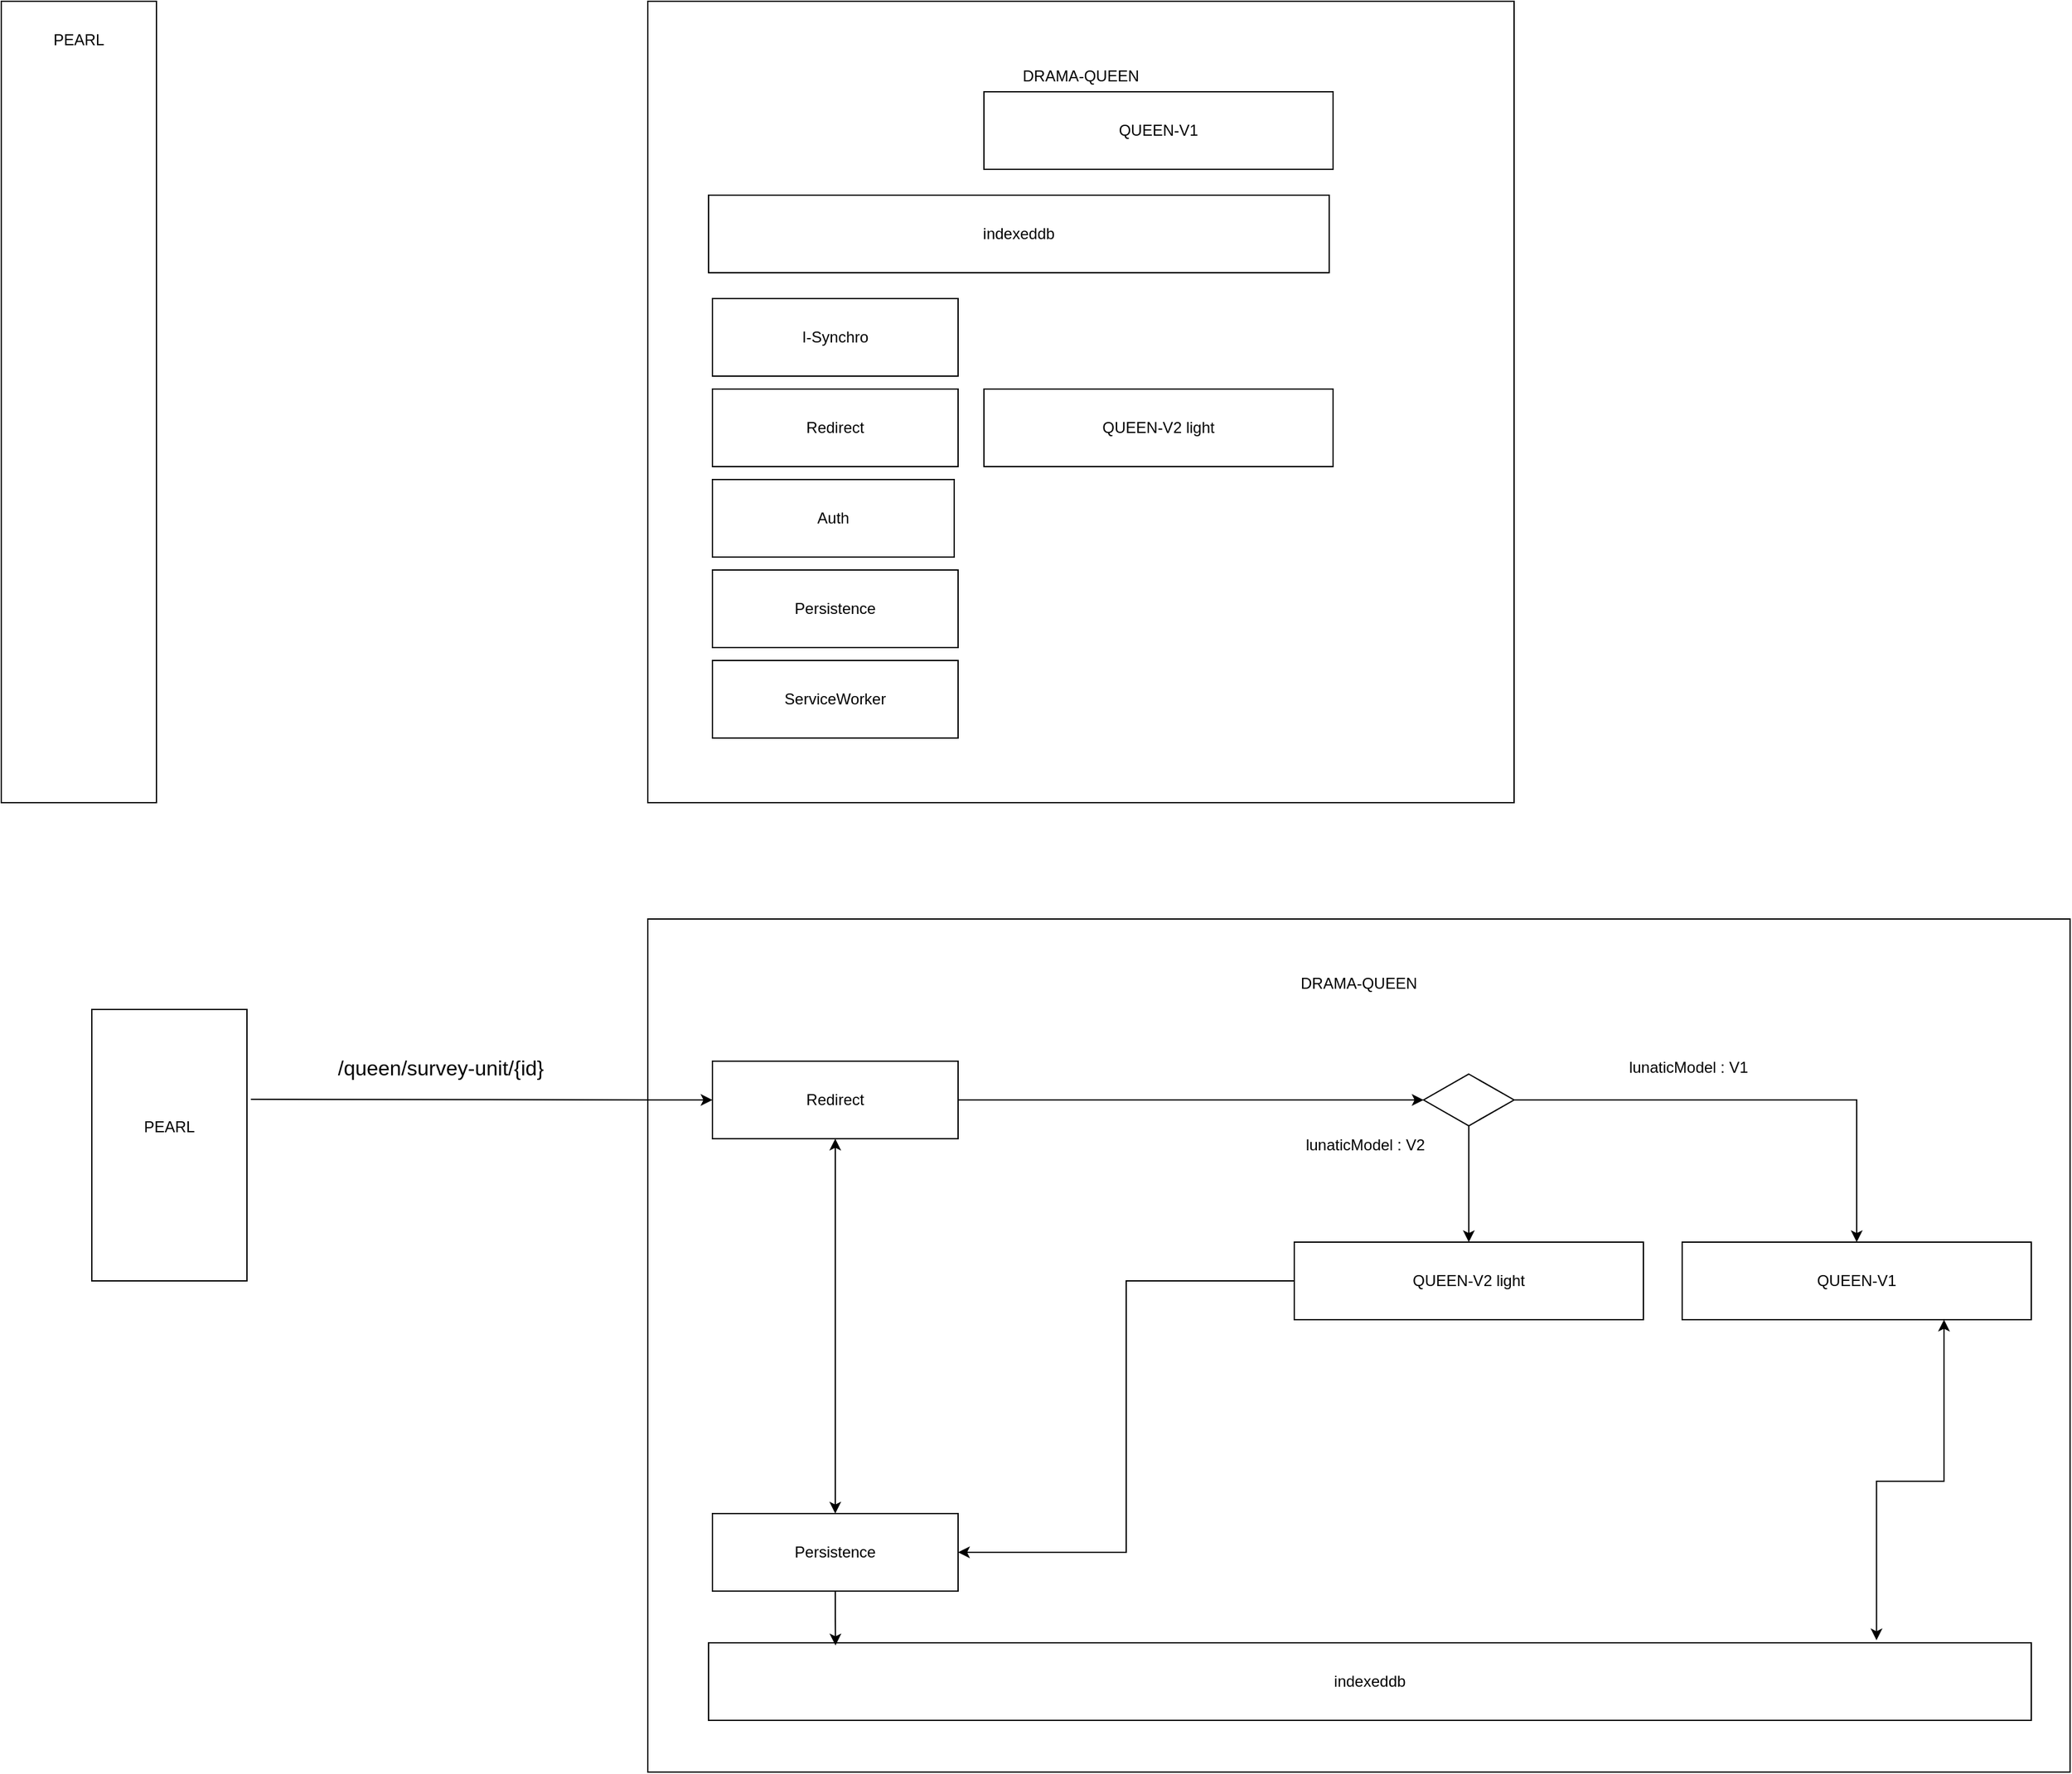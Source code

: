 <mxfile version="21.0.6" type="github">
  <diagram name="Page-1" id="8k7CGDxbE8RUZ36gDLzS">
    <mxGraphModel dx="2261" dy="796" grid="1" gridSize="10" guides="1" tooltips="1" connect="1" arrows="1" fold="1" page="1" pageScale="1" pageWidth="827" pageHeight="1169" math="0" shadow="0">
      <root>
        <mxCell id="0" />
        <mxCell id="1" parent="0" />
        <mxCell id="tDpFDf1y066-vSk2hxzO-1" value="PEARL&lt;br&gt;&lt;br&gt;&lt;br&gt;&lt;br&gt;&lt;br&gt;&lt;br&gt;&lt;br&gt;&lt;br&gt;&lt;br&gt;&lt;br&gt;&lt;br&gt;&lt;br&gt;&lt;br&gt;&lt;br&gt;&lt;br&gt;&lt;br&gt;&lt;br&gt;&lt;br&gt;&lt;br&gt;&lt;br&gt;&lt;br&gt;&lt;br&gt;&lt;br&gt;&lt;br&gt;&lt;br&gt;&lt;br&gt;&lt;br&gt;&lt;br&gt;&lt;br&gt;&lt;br&gt;&lt;br&gt;&lt;br&gt;&lt;br&gt;&lt;br&gt;&lt;br&gt;&lt;br&gt;&lt;br&gt;&lt;br&gt;&lt;br&gt;&lt;br&gt;" style="rounded=0;whiteSpace=wrap;html=1;" vertex="1" parent="1">
          <mxGeometry x="-200" y="100" width="120" height="620" as="geometry" />
        </mxCell>
        <mxCell id="tDpFDf1y066-vSk2hxzO-3" value="DRAMA-QUEEN&lt;br&gt;&lt;br&gt;&lt;br&gt;&lt;br&gt;&lt;br&gt;&lt;br&gt;&lt;br&gt;&lt;br&gt;&lt;br&gt;&lt;br&gt;&lt;br&gt;&lt;br&gt;&lt;br&gt;&lt;br&gt;&lt;br&gt;&lt;br&gt;&lt;br&gt;&lt;br&gt;&lt;br&gt;&lt;br&gt;&lt;br&gt;&lt;br&gt;&lt;br&gt;&lt;br&gt;&lt;br&gt;&lt;br&gt;&lt;br&gt;&lt;br&gt;&lt;br&gt;&lt;br&gt;&lt;br&gt;&lt;br&gt;&lt;br&gt;&lt;br&gt;&lt;br&gt;&lt;br&gt;" style="rounded=0;whiteSpace=wrap;html=1;" vertex="1" parent="1">
          <mxGeometry x="300" y="100" width="670" height="620" as="geometry" />
        </mxCell>
        <mxCell id="tDpFDf1y066-vSk2hxzO-4" value="QUEEN-V1" style="rounded=0;whiteSpace=wrap;html=1;" vertex="1" parent="1">
          <mxGeometry x="560" y="170" width="270" height="60" as="geometry" />
        </mxCell>
        <mxCell id="tDpFDf1y066-vSk2hxzO-5" value="QUEEN-V2 light" style="rounded=0;whiteSpace=wrap;html=1;" vertex="1" parent="1">
          <mxGeometry x="560" y="400" width="270" height="60" as="geometry" />
        </mxCell>
        <mxCell id="tDpFDf1y066-vSk2hxzO-6" value="I-Synchro" style="rounded=0;whiteSpace=wrap;html=1;" vertex="1" parent="1">
          <mxGeometry x="350" y="330" width="190" height="60" as="geometry" />
        </mxCell>
        <mxCell id="tDpFDf1y066-vSk2hxzO-8" value="indexeddb" style="rounded=0;whiteSpace=wrap;html=1;" vertex="1" parent="1">
          <mxGeometry x="347" y="250" width="480" height="60" as="geometry" />
        </mxCell>
        <mxCell id="tDpFDf1y066-vSk2hxzO-9" value="Redirect" style="rounded=0;whiteSpace=wrap;html=1;" vertex="1" parent="1">
          <mxGeometry x="350" y="400" width="190" height="60" as="geometry" />
        </mxCell>
        <mxCell id="tDpFDf1y066-vSk2hxzO-10" value="Auth" style="rounded=0;whiteSpace=wrap;html=1;" vertex="1" parent="1">
          <mxGeometry x="350" y="470" width="187" height="60" as="geometry" />
        </mxCell>
        <mxCell id="tDpFDf1y066-vSk2hxzO-11" value="Persistence" style="rounded=0;whiteSpace=wrap;html=1;" vertex="1" parent="1">
          <mxGeometry x="350" y="540" width="190" height="60" as="geometry" />
        </mxCell>
        <mxCell id="tDpFDf1y066-vSk2hxzO-12" value="ServiceWorker" style="rounded=0;whiteSpace=wrap;html=1;" vertex="1" parent="1">
          <mxGeometry x="350" y="610" width="190" height="60" as="geometry" />
        </mxCell>
        <mxCell id="tDpFDf1y066-vSk2hxzO-13" value="PEARL&lt;br&gt;&lt;br&gt;&lt;br&gt;" style="rounded=0;whiteSpace=wrap;html=1;" vertex="1" parent="1">
          <mxGeometry x="-130" y="880" width="120" height="210" as="geometry" />
        </mxCell>
        <mxCell id="tDpFDf1y066-vSk2hxzO-14" value="DRAMA-QUEEN&lt;br&gt;&lt;br&gt;&lt;br&gt;&lt;br&gt;&lt;br&gt;&lt;br&gt;&lt;br&gt;&lt;br&gt;&lt;br&gt;&lt;br&gt;&lt;br&gt;&lt;br&gt;&lt;br&gt;&lt;br&gt;&lt;br&gt;&lt;br&gt;&lt;br&gt;&lt;br&gt;&lt;br&gt;&lt;br&gt;&lt;br&gt;&lt;br&gt;&lt;br&gt;&lt;br&gt;&lt;br&gt;&lt;br&gt;&lt;br&gt;&lt;br&gt;&lt;br&gt;&lt;br&gt;&lt;br&gt;&lt;br&gt;&lt;br&gt;&lt;br&gt;&lt;br&gt;&lt;br&gt;&lt;br&gt;&lt;br&gt;&lt;br&gt;&lt;br&gt;" style="rounded=0;whiteSpace=wrap;html=1;" vertex="1" parent="1">
          <mxGeometry x="300" y="810" width="1100" height="660" as="geometry" />
        </mxCell>
        <mxCell id="tDpFDf1y066-vSk2hxzO-27" style="edgeStyle=orthogonalEdgeStyle;rounded=0;orthogonalLoop=1;jettySize=auto;html=1;exitX=0.75;exitY=1;exitDx=0;exitDy=0;startArrow=classic;startFill=1;entryX=0.883;entryY=-0.033;entryDx=0;entryDy=0;entryPerimeter=0;" edge="1" parent="1" source="tDpFDf1y066-vSk2hxzO-15" target="tDpFDf1y066-vSk2hxzO-18">
          <mxGeometry relative="1" as="geometry">
            <Array as="points">
              <mxPoint x="1303" y="1245" />
              <mxPoint x="1250" y="1245" />
            </Array>
          </mxGeometry>
        </mxCell>
        <mxCell id="tDpFDf1y066-vSk2hxzO-15" value="QUEEN-V1" style="rounded=0;whiteSpace=wrap;html=1;" vertex="1" parent="1">
          <mxGeometry x="1100" y="1060" width="270" height="60" as="geometry" />
        </mxCell>
        <mxCell id="tDpFDf1y066-vSk2hxzO-18" value="indexeddb" style="rounded=0;whiteSpace=wrap;html=1;" vertex="1" parent="1">
          <mxGeometry x="347" y="1370" width="1023" height="60" as="geometry" />
        </mxCell>
        <mxCell id="tDpFDf1y066-vSk2hxzO-24" style="edgeStyle=orthogonalEdgeStyle;rounded=0;orthogonalLoop=1;jettySize=auto;html=1;exitX=0.5;exitY=1;exitDx=0;exitDy=0;startArrow=classic;startFill=1;" edge="1" parent="1" source="tDpFDf1y066-vSk2hxzO-19" target="tDpFDf1y066-vSk2hxzO-21">
          <mxGeometry relative="1" as="geometry" />
        </mxCell>
        <mxCell id="tDpFDf1y066-vSk2hxzO-36" style="edgeStyle=orthogonalEdgeStyle;rounded=0;orthogonalLoop=1;jettySize=auto;html=1;exitX=1;exitY=0.5;exitDx=0;exitDy=0;" edge="1" parent="1" source="tDpFDf1y066-vSk2hxzO-19" target="tDpFDf1y066-vSk2hxzO-35">
          <mxGeometry relative="1" as="geometry" />
        </mxCell>
        <mxCell id="tDpFDf1y066-vSk2hxzO-19" value="Redirect" style="rounded=0;whiteSpace=wrap;html=1;" vertex="1" parent="1">
          <mxGeometry x="350" y="920" width="190" height="60" as="geometry" />
        </mxCell>
        <mxCell id="tDpFDf1y066-vSk2hxzO-31" style="edgeStyle=orthogonalEdgeStyle;rounded=0;orthogonalLoop=1;jettySize=auto;html=1;exitX=0.5;exitY=1;exitDx=0;exitDy=0;entryX=0.096;entryY=0.033;entryDx=0;entryDy=0;entryPerimeter=0;" edge="1" parent="1" source="tDpFDf1y066-vSk2hxzO-21" target="tDpFDf1y066-vSk2hxzO-18">
          <mxGeometry relative="1" as="geometry" />
        </mxCell>
        <mxCell id="tDpFDf1y066-vSk2hxzO-21" value="Persistence" style="rounded=0;whiteSpace=wrap;html=1;" vertex="1" parent="1">
          <mxGeometry x="350" y="1270" width="190" height="60" as="geometry" />
        </mxCell>
        <mxCell id="tDpFDf1y066-vSk2hxzO-23" value="" style="endArrow=classic;html=1;rounded=0;exitX=1.025;exitY=0.331;exitDx=0;exitDy=0;exitPerimeter=0;entryX=0;entryY=0.5;entryDx=0;entryDy=0;" edge="1" parent="1" source="tDpFDf1y066-vSk2hxzO-13" target="tDpFDf1y066-vSk2hxzO-19">
          <mxGeometry width="50" height="50" relative="1" as="geometry">
            <mxPoint x="390" y="1060" as="sourcePoint" />
            <mxPoint x="440" y="1010" as="targetPoint" />
          </mxGeometry>
        </mxCell>
        <mxCell id="tDpFDf1y066-vSk2hxzO-32" style="edgeStyle=orthogonalEdgeStyle;rounded=0;orthogonalLoop=1;jettySize=auto;html=1;exitX=0;exitY=0.5;exitDx=0;exitDy=0;entryX=1;entryY=0.5;entryDx=0;entryDy=0;" edge="1" parent="1" source="tDpFDf1y066-vSk2hxzO-28" target="tDpFDf1y066-vSk2hxzO-21">
          <mxGeometry relative="1" as="geometry" />
        </mxCell>
        <mxCell id="tDpFDf1y066-vSk2hxzO-28" value="QUEEN-V2 light" style="rounded=0;whiteSpace=wrap;html=1;" vertex="1" parent="1">
          <mxGeometry x="800" y="1060" width="270" height="60" as="geometry" />
        </mxCell>
        <mxCell id="tDpFDf1y066-vSk2hxzO-37" style="edgeStyle=orthogonalEdgeStyle;rounded=0;orthogonalLoop=1;jettySize=auto;html=1;exitX=0.5;exitY=1;exitDx=0;exitDy=0;entryX=0.5;entryY=0;entryDx=0;entryDy=0;" edge="1" parent="1" source="tDpFDf1y066-vSk2hxzO-35" target="tDpFDf1y066-vSk2hxzO-28">
          <mxGeometry relative="1" as="geometry" />
        </mxCell>
        <mxCell id="tDpFDf1y066-vSk2hxzO-38" style="edgeStyle=orthogonalEdgeStyle;rounded=0;orthogonalLoop=1;jettySize=auto;html=1;exitX=1;exitY=0.5;exitDx=0;exitDy=0;" edge="1" parent="1" source="tDpFDf1y066-vSk2hxzO-35" target="tDpFDf1y066-vSk2hxzO-15">
          <mxGeometry relative="1" as="geometry" />
        </mxCell>
        <mxCell id="tDpFDf1y066-vSk2hxzO-35" value="" style="rhombus;whiteSpace=wrap;html=1;" vertex="1" parent="1">
          <mxGeometry x="900" y="930" width="70" height="40" as="geometry" />
        </mxCell>
        <mxCell id="tDpFDf1y066-vSk2hxzO-39" value="/queen/survey-unit/{id}" style="text;html=1;strokeColor=none;fillColor=none;align=center;verticalAlign=middle;whiteSpace=wrap;rounded=0;fontSize=16;" vertex="1" parent="1">
          <mxGeometry x="20" y="910" width="240" height="30" as="geometry" />
        </mxCell>
        <mxCell id="tDpFDf1y066-vSk2hxzO-40" value="lunaticModel : V1" style="text;html=1;strokeColor=none;fillColor=none;align=center;verticalAlign=middle;whiteSpace=wrap;rounded=0;" vertex="1" parent="1">
          <mxGeometry x="1040" y="910" width="130" height="30" as="geometry" />
        </mxCell>
        <mxCell id="tDpFDf1y066-vSk2hxzO-41" value="lunaticModel : V2" style="text;html=1;strokeColor=none;fillColor=none;align=center;verticalAlign=middle;whiteSpace=wrap;rounded=0;" vertex="1" parent="1">
          <mxGeometry x="790" y="970" width="130" height="30" as="geometry" />
        </mxCell>
      </root>
    </mxGraphModel>
  </diagram>
</mxfile>
